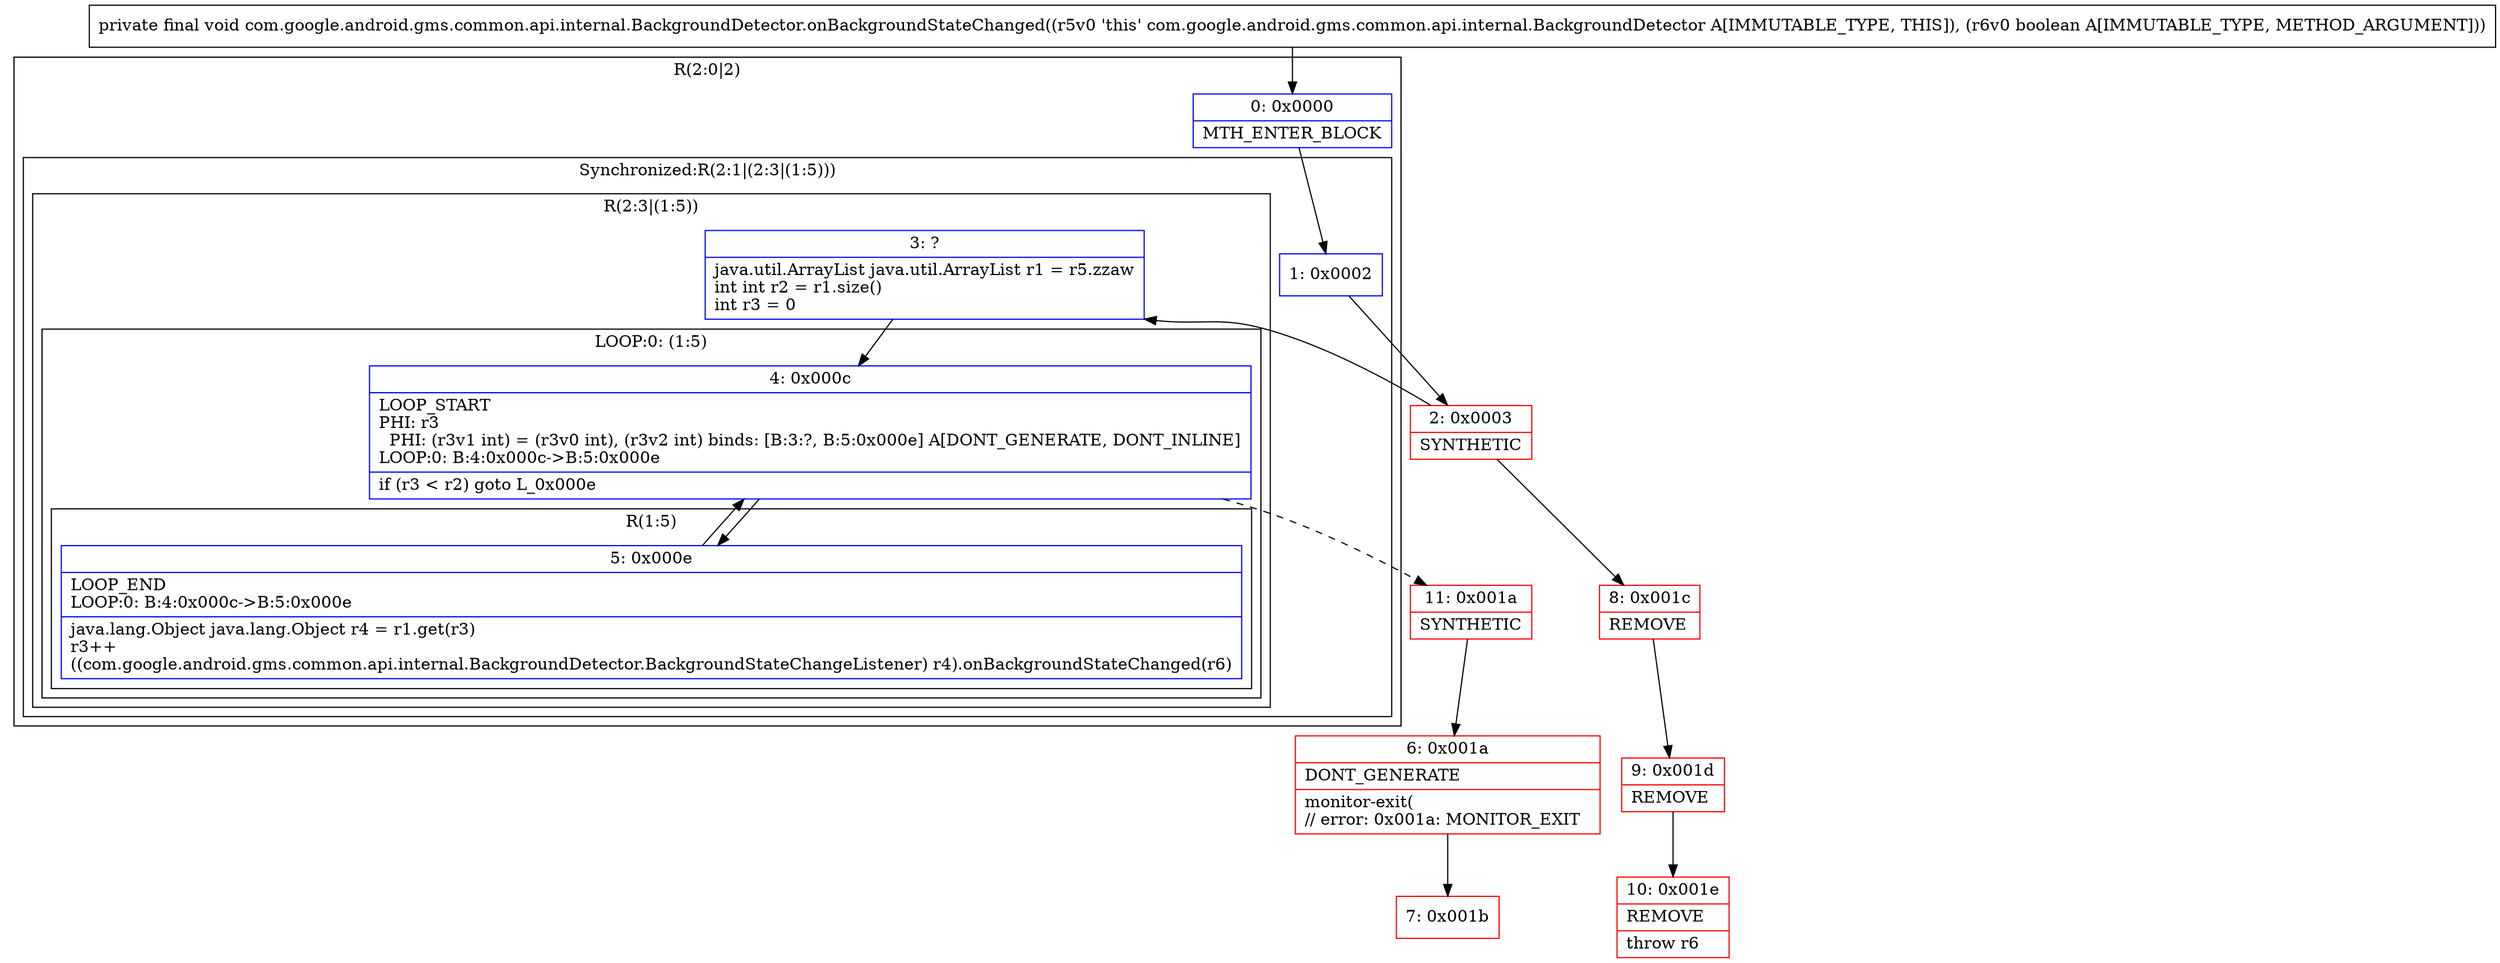 digraph "CFG forcom.google.android.gms.common.api.internal.BackgroundDetector.onBackgroundStateChanged(Z)V" {
subgraph cluster_Region_962209657 {
label = "R(2:0|2)";
node [shape=record,color=blue];
Node_0 [shape=record,label="{0\:\ 0x0000|MTH_ENTER_BLOCK\l}"];
subgraph cluster_SynchronizedRegion_2092149425 {
label = "Synchronized:R(2:1|(2:3|(1:5)))";
node [shape=record,color=blue];
Node_1 [shape=record,label="{1\:\ 0x0002}"];
subgraph cluster_Region_2094260788 {
label = "R(2:3|(1:5))";
node [shape=record,color=blue];
Node_3 [shape=record,label="{3\:\ ?|java.util.ArrayList java.util.ArrayList r1 = r5.zzaw\lint int r2 = r1.size()\lint r3 = 0\l}"];
subgraph cluster_LoopRegion_182632644 {
label = "LOOP:0: (1:5)";
node [shape=record,color=blue];
Node_4 [shape=record,label="{4\:\ 0x000c|LOOP_START\lPHI: r3 \l  PHI: (r3v1 int) = (r3v0 int), (r3v2 int) binds: [B:3:?, B:5:0x000e] A[DONT_GENERATE, DONT_INLINE]\lLOOP:0: B:4:0x000c\-\>B:5:0x000e\l|if (r3 \< r2) goto L_0x000e\l}"];
subgraph cluster_Region_1508828349 {
label = "R(1:5)";
node [shape=record,color=blue];
Node_5 [shape=record,label="{5\:\ 0x000e|LOOP_END\lLOOP:0: B:4:0x000c\-\>B:5:0x000e\l|java.lang.Object java.lang.Object r4 = r1.get(r3)\lr3++\l((com.google.android.gms.common.api.internal.BackgroundDetector.BackgroundStateChangeListener) r4).onBackgroundStateChanged(r6)\l}"];
}
}
}
}
}
Node_2 [shape=record,color=red,label="{2\:\ 0x0003|SYNTHETIC\l}"];
Node_6 [shape=record,color=red,label="{6\:\ 0x001a|DONT_GENERATE\l|monitor\-exit(\l\/\/ error: 0x001a: MONITOR_EXIT  \l}"];
Node_7 [shape=record,color=red,label="{7\:\ 0x001b}"];
Node_8 [shape=record,color=red,label="{8\:\ 0x001c|REMOVE\l}"];
Node_9 [shape=record,color=red,label="{9\:\ 0x001d|REMOVE\l}"];
Node_10 [shape=record,color=red,label="{10\:\ 0x001e|REMOVE\l|throw r6\l}"];
Node_11 [shape=record,color=red,label="{11\:\ 0x001a|SYNTHETIC\l}"];
MethodNode[shape=record,label="{private final void com.google.android.gms.common.api.internal.BackgroundDetector.onBackgroundStateChanged((r5v0 'this' com.google.android.gms.common.api.internal.BackgroundDetector A[IMMUTABLE_TYPE, THIS]), (r6v0 boolean A[IMMUTABLE_TYPE, METHOD_ARGUMENT])) }"];
MethodNode -> Node_0;
Node_0 -> Node_1;
Node_1 -> Node_2;
Node_3 -> Node_4;
Node_4 -> Node_5;
Node_4 -> Node_11[style=dashed];
Node_5 -> Node_4;
Node_2 -> Node_3;
Node_2 -> Node_8;
Node_6 -> Node_7;
Node_8 -> Node_9;
Node_9 -> Node_10;
Node_11 -> Node_6;
}

